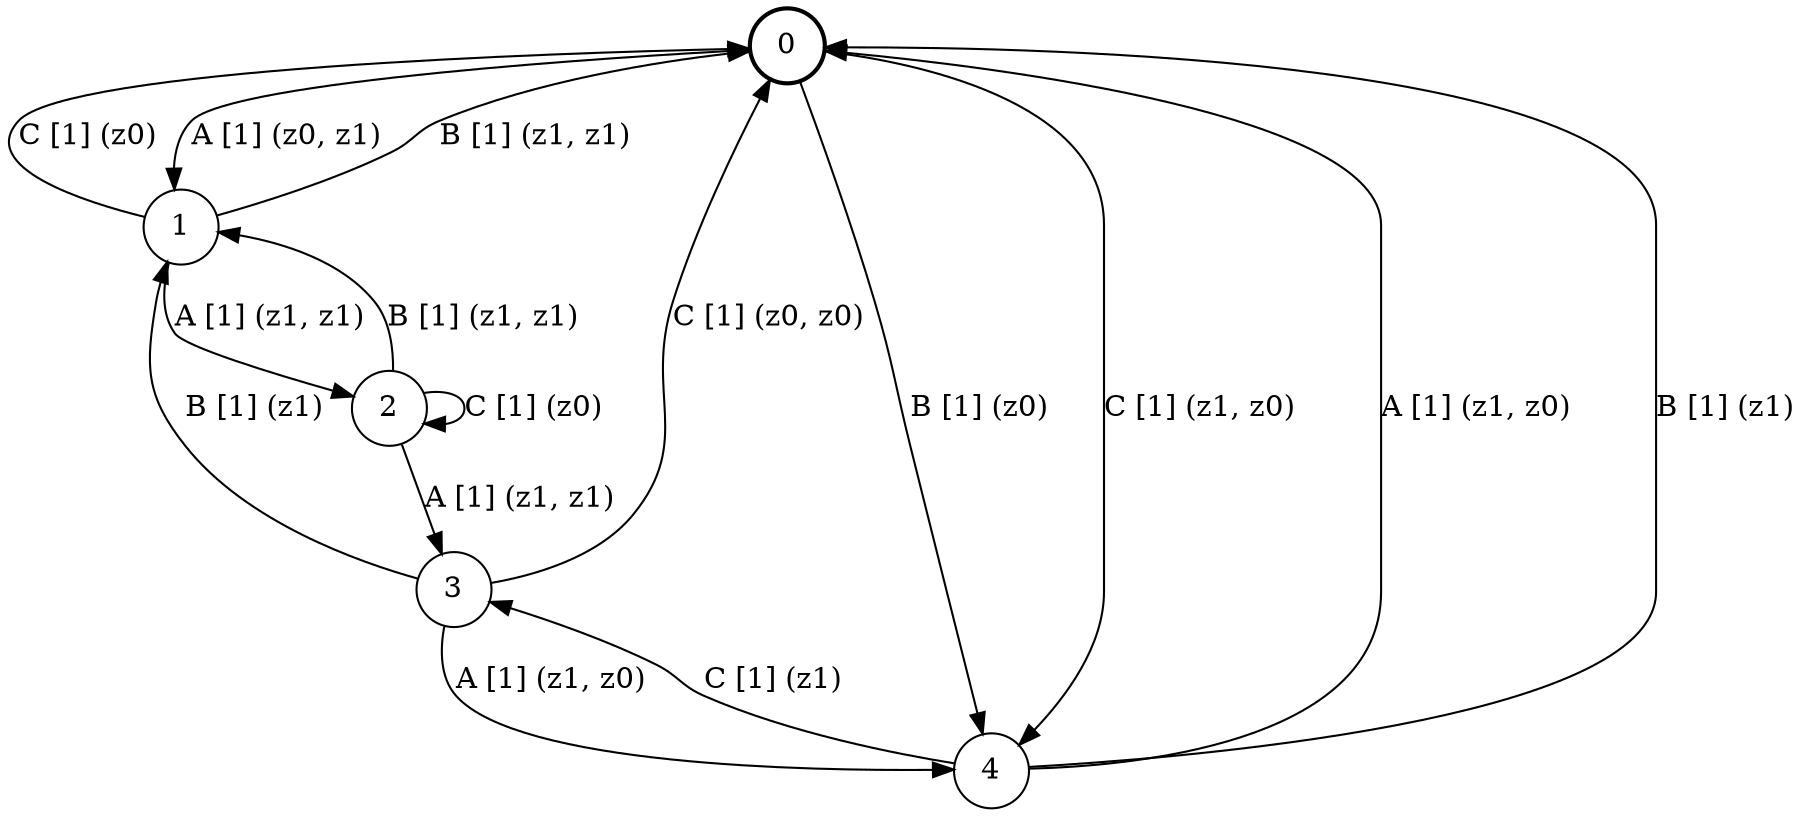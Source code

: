 # generated file, don't try to modify
# command: dot -Tpng <filename> > tree.png
digraph Automaton {
    node [shape = circle];
    0 [style = "bold"];
    0 -> 1 [label = "A [1] (z0, z1) "];
    0 -> 4 [label = "B [1] (z0) "];
    0 -> 4 [label = "C [1] (z1, z0) "];
    1 -> 2 [label = "A [1] (z1, z1) "];
    1 -> 0 [label = "B [1] (z1, z1) "];
    1 -> 0 [label = "C [1] (z0) "];
    2 -> 3 [label = "A [1] (z1, z1) "];
    2 -> 1 [label = "B [1] (z1, z1) "];
    2 -> 2 [label = "C [1] (z0) "];
    3 -> 4 [label = "A [1] (z1, z0) "];
    3 -> 1 [label = "B [1] (z1) "];
    3 -> 0 [label = "C [1] (z0, z0) "];
    4 -> 0 [label = "A [1] (z1, z0) "];
    4 -> 0 [label = "B [1] (z1) "];
    4 -> 3 [label = "C [1] (z1) "];
}
